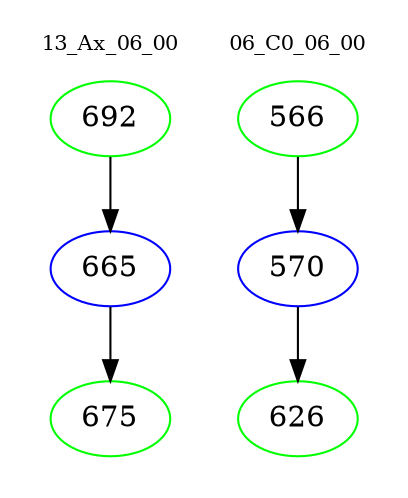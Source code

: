 digraph{
subgraph cluster_0 {
color = white
label = "13_Ax_06_00";
fontsize=10;
T0_692 [label="692", color="green"]
T0_692 -> T0_665 [color="black"]
T0_665 [label="665", color="blue"]
T0_665 -> T0_675 [color="black"]
T0_675 [label="675", color="green"]
}
subgraph cluster_1 {
color = white
label = "06_C0_06_00";
fontsize=10;
T1_566 [label="566", color="green"]
T1_566 -> T1_570 [color="black"]
T1_570 [label="570", color="blue"]
T1_570 -> T1_626 [color="black"]
T1_626 [label="626", color="green"]
}
}
